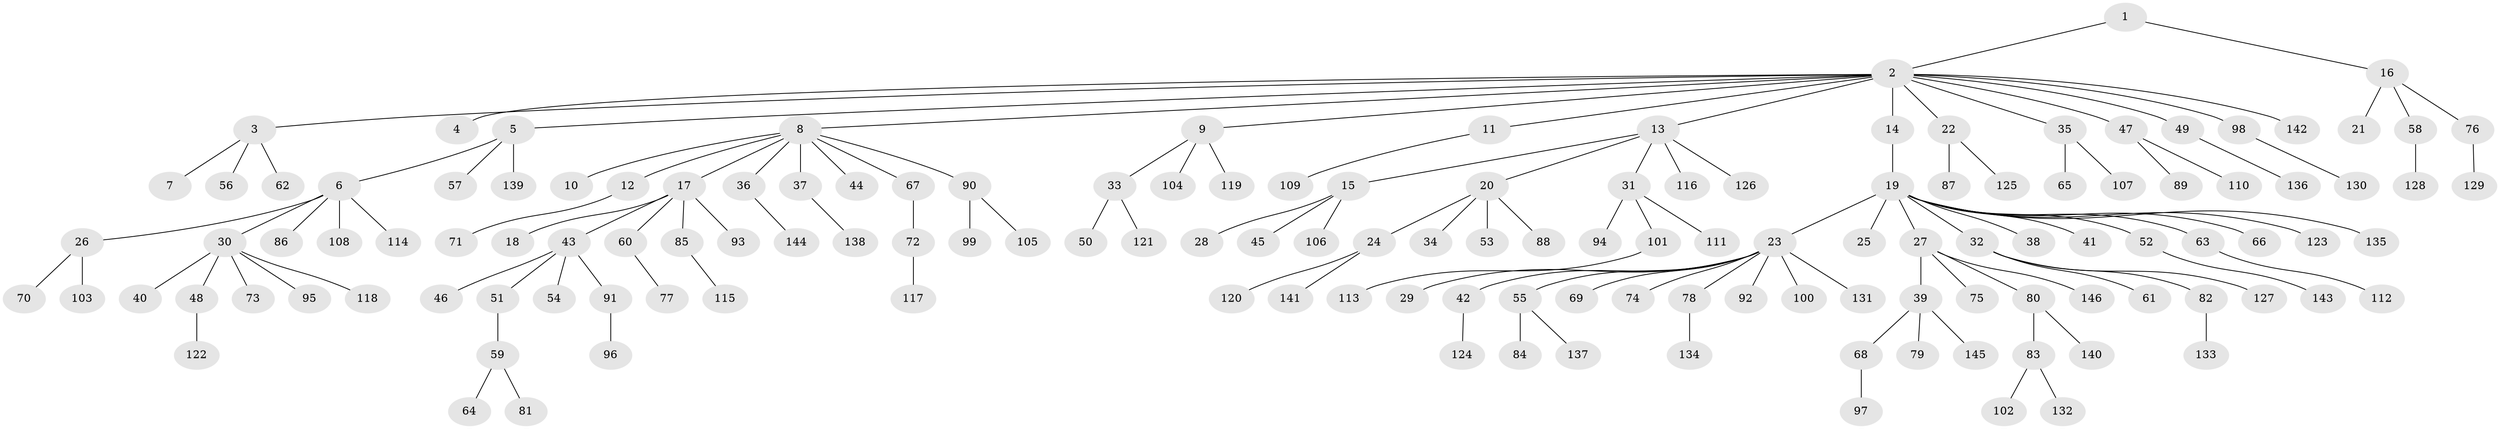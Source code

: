 // coarse degree distribution, {3: 0.09090909090909091, 12: 0.011363636363636364, 2: 0.1590909090909091, 4: 0.045454545454545456, 8: 0.011363636363636364, 1: 0.6363636363636364, 5: 0.022727272727272728, 11: 0.011363636363636364, 9: 0.011363636363636364}
// Generated by graph-tools (version 1.1) at 2025/50/03/04/25 22:50:45]
// undirected, 146 vertices, 145 edges
graph export_dot {
  node [color=gray90,style=filled];
  1;
  2;
  3;
  4;
  5;
  6;
  7;
  8;
  9;
  10;
  11;
  12;
  13;
  14;
  15;
  16;
  17;
  18;
  19;
  20;
  21;
  22;
  23;
  24;
  25;
  26;
  27;
  28;
  29;
  30;
  31;
  32;
  33;
  34;
  35;
  36;
  37;
  38;
  39;
  40;
  41;
  42;
  43;
  44;
  45;
  46;
  47;
  48;
  49;
  50;
  51;
  52;
  53;
  54;
  55;
  56;
  57;
  58;
  59;
  60;
  61;
  62;
  63;
  64;
  65;
  66;
  67;
  68;
  69;
  70;
  71;
  72;
  73;
  74;
  75;
  76;
  77;
  78;
  79;
  80;
  81;
  82;
  83;
  84;
  85;
  86;
  87;
  88;
  89;
  90;
  91;
  92;
  93;
  94;
  95;
  96;
  97;
  98;
  99;
  100;
  101;
  102;
  103;
  104;
  105;
  106;
  107;
  108;
  109;
  110;
  111;
  112;
  113;
  114;
  115;
  116;
  117;
  118;
  119;
  120;
  121;
  122;
  123;
  124;
  125;
  126;
  127;
  128;
  129;
  130;
  131;
  132;
  133;
  134;
  135;
  136;
  137;
  138;
  139;
  140;
  141;
  142;
  143;
  144;
  145;
  146;
  1 -- 2;
  1 -- 16;
  2 -- 3;
  2 -- 4;
  2 -- 5;
  2 -- 8;
  2 -- 9;
  2 -- 11;
  2 -- 13;
  2 -- 14;
  2 -- 22;
  2 -- 35;
  2 -- 47;
  2 -- 49;
  2 -- 98;
  2 -- 142;
  3 -- 7;
  3 -- 56;
  3 -- 62;
  5 -- 6;
  5 -- 57;
  5 -- 139;
  6 -- 26;
  6 -- 30;
  6 -- 86;
  6 -- 108;
  6 -- 114;
  8 -- 10;
  8 -- 12;
  8 -- 17;
  8 -- 36;
  8 -- 37;
  8 -- 44;
  8 -- 67;
  8 -- 90;
  9 -- 33;
  9 -- 104;
  9 -- 119;
  11 -- 109;
  12 -- 71;
  13 -- 15;
  13 -- 20;
  13 -- 31;
  13 -- 116;
  13 -- 126;
  14 -- 19;
  15 -- 28;
  15 -- 45;
  15 -- 106;
  16 -- 21;
  16 -- 58;
  16 -- 76;
  17 -- 18;
  17 -- 43;
  17 -- 60;
  17 -- 85;
  17 -- 93;
  19 -- 23;
  19 -- 25;
  19 -- 27;
  19 -- 32;
  19 -- 38;
  19 -- 41;
  19 -- 52;
  19 -- 63;
  19 -- 66;
  19 -- 123;
  19 -- 135;
  20 -- 24;
  20 -- 34;
  20 -- 53;
  20 -- 88;
  22 -- 87;
  22 -- 125;
  23 -- 29;
  23 -- 42;
  23 -- 55;
  23 -- 69;
  23 -- 74;
  23 -- 78;
  23 -- 92;
  23 -- 100;
  23 -- 131;
  24 -- 120;
  24 -- 141;
  26 -- 70;
  26 -- 103;
  27 -- 39;
  27 -- 75;
  27 -- 80;
  27 -- 146;
  30 -- 40;
  30 -- 48;
  30 -- 73;
  30 -- 95;
  30 -- 118;
  31 -- 94;
  31 -- 101;
  31 -- 111;
  32 -- 61;
  32 -- 82;
  32 -- 127;
  33 -- 50;
  33 -- 121;
  35 -- 65;
  35 -- 107;
  36 -- 144;
  37 -- 138;
  39 -- 68;
  39 -- 79;
  39 -- 145;
  42 -- 124;
  43 -- 46;
  43 -- 51;
  43 -- 54;
  43 -- 91;
  47 -- 89;
  47 -- 110;
  48 -- 122;
  49 -- 136;
  51 -- 59;
  52 -- 143;
  55 -- 84;
  55 -- 137;
  58 -- 128;
  59 -- 64;
  59 -- 81;
  60 -- 77;
  63 -- 112;
  67 -- 72;
  68 -- 97;
  72 -- 117;
  76 -- 129;
  78 -- 134;
  80 -- 83;
  80 -- 140;
  82 -- 133;
  83 -- 102;
  83 -- 132;
  85 -- 115;
  90 -- 99;
  90 -- 105;
  91 -- 96;
  98 -- 130;
  101 -- 113;
}
